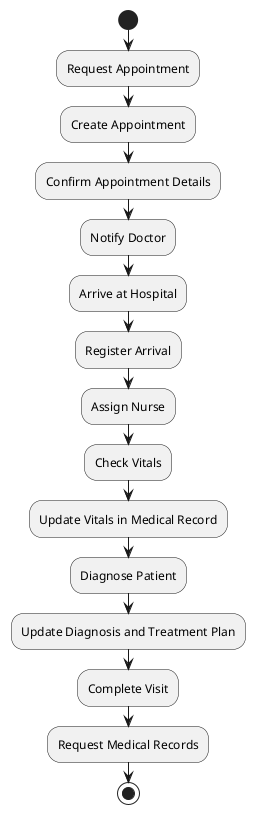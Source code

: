 @startuml

start

:Request Appointment;
:Create Appointment;
:Confirm Appointment Details;
:Notify Doctor;

:Arrive at Hospital;
:Register Arrival;
:Assign Nurse;

:Check Vitals;
:Update Vitals in Medical Record;

:Diagnose Patient;
:Update Diagnosis and Treatment Plan;

:Complete Visit;
:Request Medical Records;

stop

@enduml
